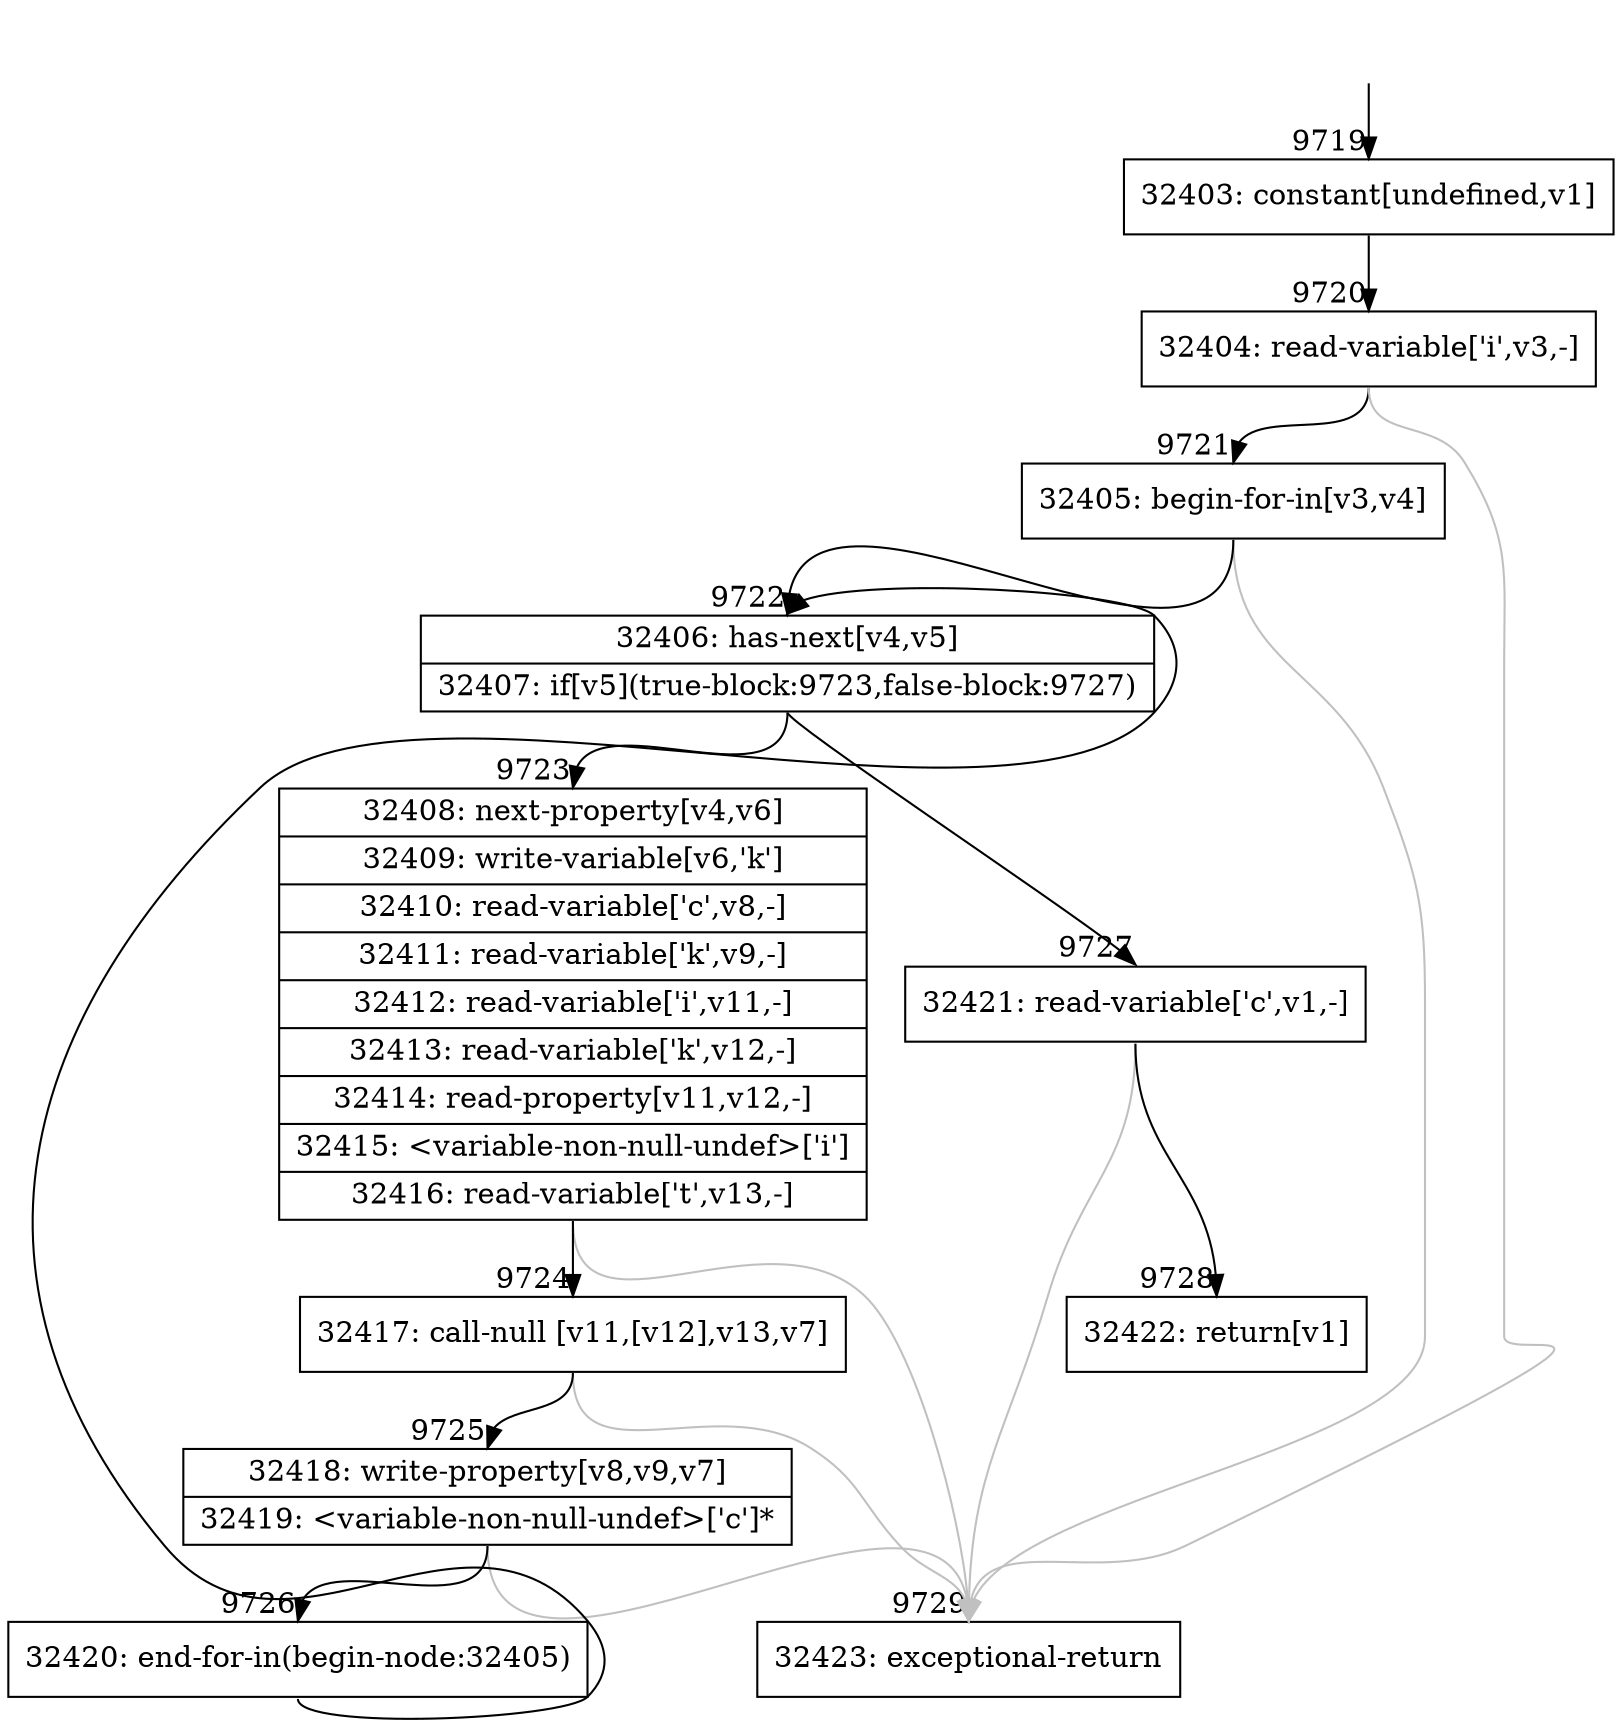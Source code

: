 digraph {
rankdir="TD"
BB_entry890[shape=none,label=""];
BB_entry890 -> BB9719 [tailport=s, headport=n, headlabel="    9719"]
BB9719 [shape=record label="{32403: constant[undefined,v1]}" ] 
BB9719 -> BB9720 [tailport=s, headport=n, headlabel="      9720"]
BB9720 [shape=record label="{32404: read-variable['i',v3,-]}" ] 
BB9720 -> BB9721 [tailport=s, headport=n, headlabel="      9721"]
BB9720 -> BB9729 [tailport=s, headport=n, color=gray, headlabel="      9729"]
BB9721 [shape=record label="{32405: begin-for-in[v3,v4]}" ] 
BB9721 -> BB9722 [tailport=s, headport=n, headlabel="      9722"]
BB9721 -> BB9729 [tailport=s, headport=n, color=gray]
BB9722 [shape=record label="{32406: has-next[v4,v5]|32407: if[v5](true-block:9723,false-block:9727)}" ] 
BB9722 -> BB9723 [tailport=s, headport=n, headlabel="      9723"]
BB9722 -> BB9727 [tailport=s, headport=n, headlabel="      9727"]
BB9723 [shape=record label="{32408: next-property[v4,v6]|32409: write-variable[v6,'k']|32410: read-variable['c',v8,-]|32411: read-variable['k',v9,-]|32412: read-variable['i',v11,-]|32413: read-variable['k',v12,-]|32414: read-property[v11,v12,-]|32415: \<variable-non-null-undef\>['i']|32416: read-variable['t',v13,-]}" ] 
BB9723 -> BB9724 [tailport=s, headport=n, headlabel="      9724"]
BB9723 -> BB9729 [tailport=s, headport=n, color=gray]
BB9724 [shape=record label="{32417: call-null [v11,[v12],v13,v7]}" ] 
BB9724 -> BB9725 [tailport=s, headport=n, headlabel="      9725"]
BB9724 -> BB9729 [tailport=s, headport=n, color=gray]
BB9725 [shape=record label="{32418: write-property[v8,v9,v7]|32419: \<variable-non-null-undef\>['c']*}" ] 
BB9725 -> BB9726 [tailport=s, headport=n, headlabel="      9726"]
BB9725 -> BB9729 [tailport=s, headport=n, color=gray]
BB9726 [shape=record label="{32420: end-for-in(begin-node:32405)}" ] 
BB9726 -> BB9722 [tailport=s, headport=n]
BB9727 [shape=record label="{32421: read-variable['c',v1,-]}" ] 
BB9727 -> BB9728 [tailport=s, headport=n, headlabel="      9728"]
BB9727 -> BB9729 [tailport=s, headport=n, color=gray]
BB9728 [shape=record label="{32422: return[v1]}" ] 
BB9729 [shape=record label="{32423: exceptional-return}" ] 
//#$~ 5736
}
